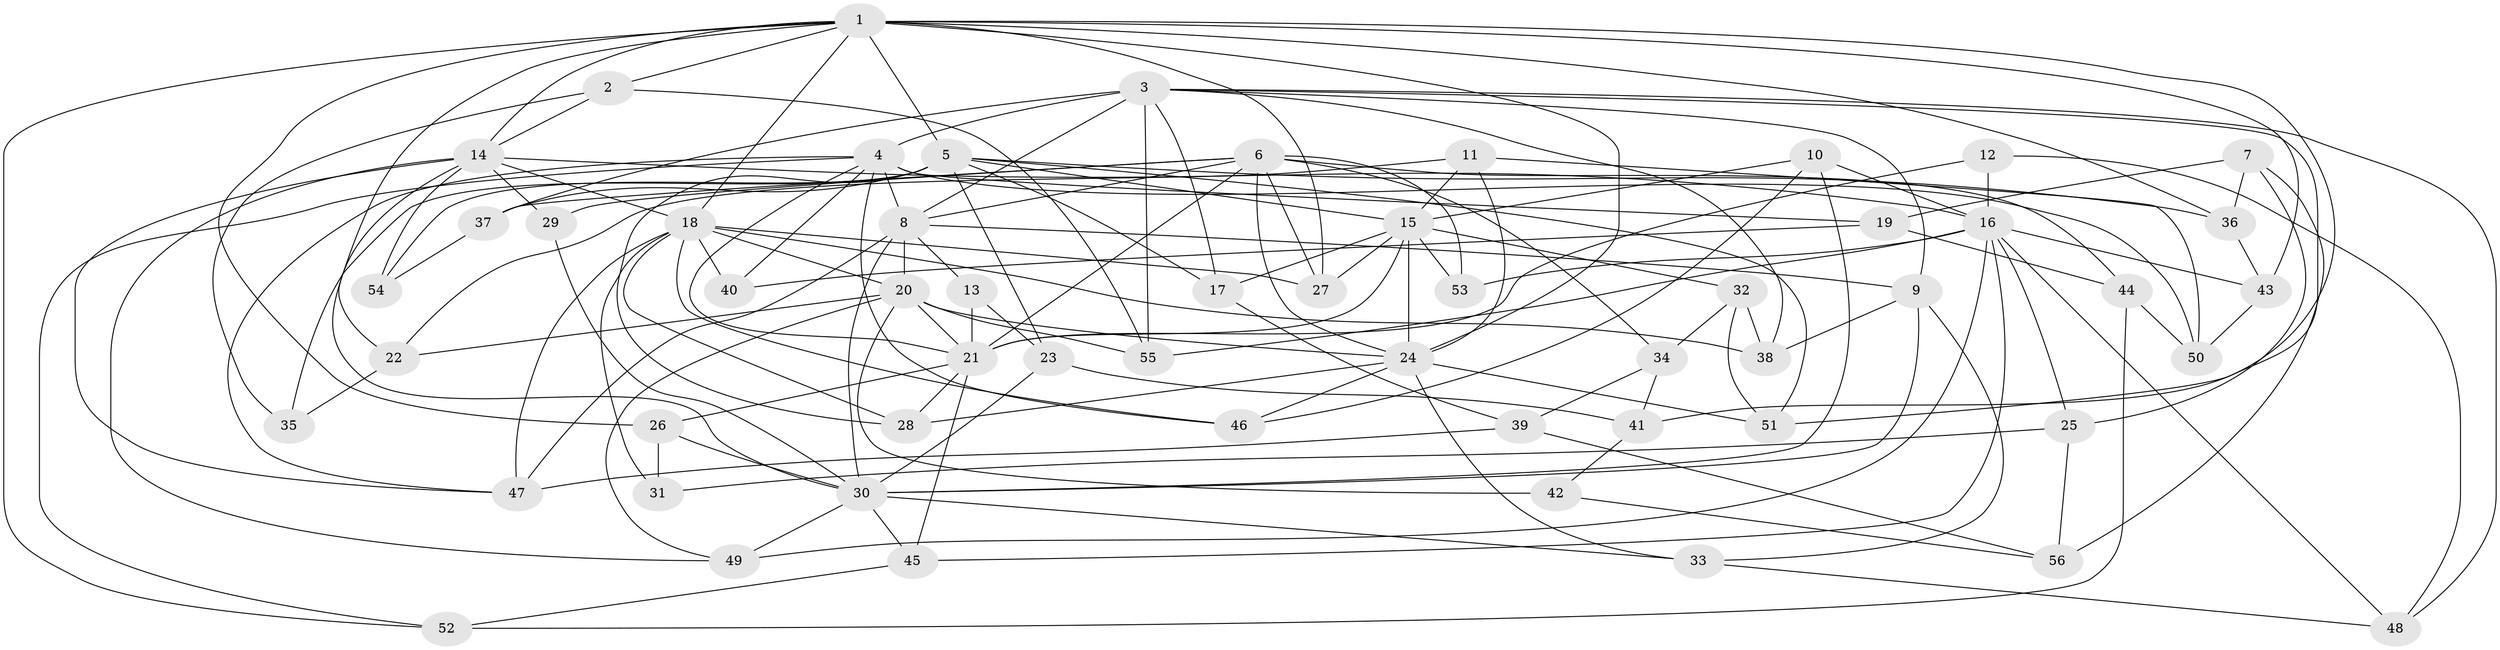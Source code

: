 // original degree distribution, {4: 1.0}
// Generated by graph-tools (version 1.1) at 2025/37/03/09/25 02:37:51]
// undirected, 56 vertices, 146 edges
graph export_dot {
graph [start="1"]
  node [color=gray90,style=filled];
  1;
  2;
  3;
  4;
  5;
  6;
  7;
  8;
  9;
  10;
  11;
  12;
  13;
  14;
  15;
  16;
  17;
  18;
  19;
  20;
  21;
  22;
  23;
  24;
  25;
  26;
  27;
  28;
  29;
  30;
  31;
  32;
  33;
  34;
  35;
  36;
  37;
  38;
  39;
  40;
  41;
  42;
  43;
  44;
  45;
  46;
  47;
  48;
  49;
  50;
  51;
  52;
  53;
  54;
  55;
  56;
  1 -- 2 [weight=1.0];
  1 -- 5 [weight=1.0];
  1 -- 14 [weight=1.0];
  1 -- 18 [weight=1.0];
  1 -- 22 [weight=1.0];
  1 -- 24 [weight=1.0];
  1 -- 26 [weight=1.0];
  1 -- 27 [weight=1.0];
  1 -- 36 [weight=1.0];
  1 -- 41 [weight=1.0];
  1 -- 43 [weight=1.0];
  1 -- 52 [weight=1.0];
  2 -- 14 [weight=1.0];
  2 -- 35 [weight=1.0];
  2 -- 55 [weight=1.0];
  3 -- 4 [weight=3.0];
  3 -- 8 [weight=2.0];
  3 -- 9 [weight=1.0];
  3 -- 17 [weight=1.0];
  3 -- 37 [weight=1.0];
  3 -- 38 [weight=1.0];
  3 -- 48 [weight=1.0];
  3 -- 51 [weight=1.0];
  3 -- 55 [weight=1.0];
  4 -- 8 [weight=2.0];
  4 -- 19 [weight=1.0];
  4 -- 21 [weight=1.0];
  4 -- 40 [weight=1.0];
  4 -- 46 [weight=1.0];
  4 -- 47 [weight=1.0];
  4 -- 50 [weight=1.0];
  4 -- 52 [weight=1.0];
  5 -- 15 [weight=1.0];
  5 -- 17 [weight=1.0];
  5 -- 23 [weight=1.0];
  5 -- 28 [weight=1.0];
  5 -- 35 [weight=2.0];
  5 -- 36 [weight=1.0];
  5 -- 37 [weight=1.0];
  5 -- 51 [weight=1.0];
  5 -- 54 [weight=2.0];
  6 -- 8 [weight=1.0];
  6 -- 21 [weight=1.0];
  6 -- 24 [weight=1.0];
  6 -- 27 [weight=1.0];
  6 -- 29 [weight=2.0];
  6 -- 34 [weight=1.0];
  6 -- 37 [weight=1.0];
  6 -- 44 [weight=1.0];
  6 -- 53 [weight=1.0];
  7 -- 19 [weight=1.0];
  7 -- 25 [weight=1.0];
  7 -- 36 [weight=1.0];
  7 -- 56 [weight=1.0];
  8 -- 9 [weight=1.0];
  8 -- 13 [weight=1.0];
  8 -- 20 [weight=2.0];
  8 -- 30 [weight=1.0];
  8 -- 47 [weight=2.0];
  9 -- 30 [weight=2.0];
  9 -- 33 [weight=1.0];
  9 -- 38 [weight=1.0];
  10 -- 15 [weight=1.0];
  10 -- 16 [weight=1.0];
  10 -- 30 [weight=1.0];
  10 -- 46 [weight=1.0];
  11 -- 15 [weight=1.0];
  11 -- 22 [weight=1.0];
  11 -- 24 [weight=1.0];
  11 -- 50 [weight=1.0];
  12 -- 16 [weight=2.0];
  12 -- 21 [weight=1.0];
  12 -- 48 [weight=1.0];
  13 -- 21 [weight=2.0];
  13 -- 23 [weight=1.0];
  14 -- 16 [weight=1.0];
  14 -- 18 [weight=1.0];
  14 -- 29 [weight=1.0];
  14 -- 30 [weight=2.0];
  14 -- 47 [weight=1.0];
  14 -- 49 [weight=1.0];
  14 -- 54 [weight=1.0];
  15 -- 17 [weight=1.0];
  15 -- 21 [weight=1.0];
  15 -- 24 [weight=2.0];
  15 -- 27 [weight=1.0];
  15 -- 32 [weight=1.0];
  15 -- 53 [weight=1.0];
  16 -- 25 [weight=1.0];
  16 -- 43 [weight=1.0];
  16 -- 45 [weight=1.0];
  16 -- 48 [weight=1.0];
  16 -- 49 [weight=1.0];
  16 -- 53 [weight=2.0];
  16 -- 55 [weight=1.0];
  17 -- 39 [weight=1.0];
  18 -- 20 [weight=1.0];
  18 -- 27 [weight=1.0];
  18 -- 28 [weight=1.0];
  18 -- 31 [weight=2.0];
  18 -- 38 [weight=1.0];
  18 -- 40 [weight=2.0];
  18 -- 46 [weight=1.0];
  18 -- 47 [weight=1.0];
  19 -- 40 [weight=1.0];
  19 -- 44 [weight=1.0];
  20 -- 21 [weight=1.0];
  20 -- 22 [weight=1.0];
  20 -- 24 [weight=1.0];
  20 -- 42 [weight=2.0];
  20 -- 49 [weight=1.0];
  20 -- 55 [weight=1.0];
  21 -- 26 [weight=1.0];
  21 -- 28 [weight=1.0];
  21 -- 45 [weight=1.0];
  22 -- 35 [weight=1.0];
  23 -- 30 [weight=1.0];
  23 -- 41 [weight=1.0];
  24 -- 28 [weight=1.0];
  24 -- 33 [weight=1.0];
  24 -- 46 [weight=1.0];
  24 -- 51 [weight=1.0];
  25 -- 31 [weight=1.0];
  25 -- 56 [weight=1.0];
  26 -- 30 [weight=1.0];
  26 -- 31 [weight=1.0];
  29 -- 30 [weight=1.0];
  30 -- 33 [weight=1.0];
  30 -- 45 [weight=1.0];
  30 -- 49 [weight=1.0];
  32 -- 34 [weight=1.0];
  32 -- 38 [weight=1.0];
  32 -- 51 [weight=1.0];
  33 -- 48 [weight=1.0];
  34 -- 39 [weight=1.0];
  34 -- 41 [weight=1.0];
  36 -- 43 [weight=1.0];
  37 -- 54 [weight=1.0];
  39 -- 47 [weight=1.0];
  39 -- 56 [weight=1.0];
  41 -- 42 [weight=1.0];
  42 -- 56 [weight=1.0];
  43 -- 50 [weight=1.0];
  44 -- 50 [weight=1.0];
  44 -- 52 [weight=1.0];
  45 -- 52 [weight=1.0];
}
